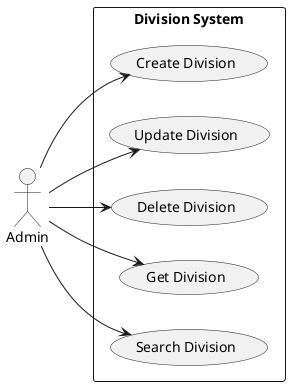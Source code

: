 @startuml DivisionSubSystem

left to right direction

skinparam Monochrome true
skinparam Shadowing false
skinparam packageStyle rectangle

actor Admin

rectangle "Division System" {
    Admin --> (Create Division)
    Admin --> (Update Division)
    Admin --> (Delete Division)
    Admin --> (Get Division)
    Admin --> (Search Division)
}

@enduml